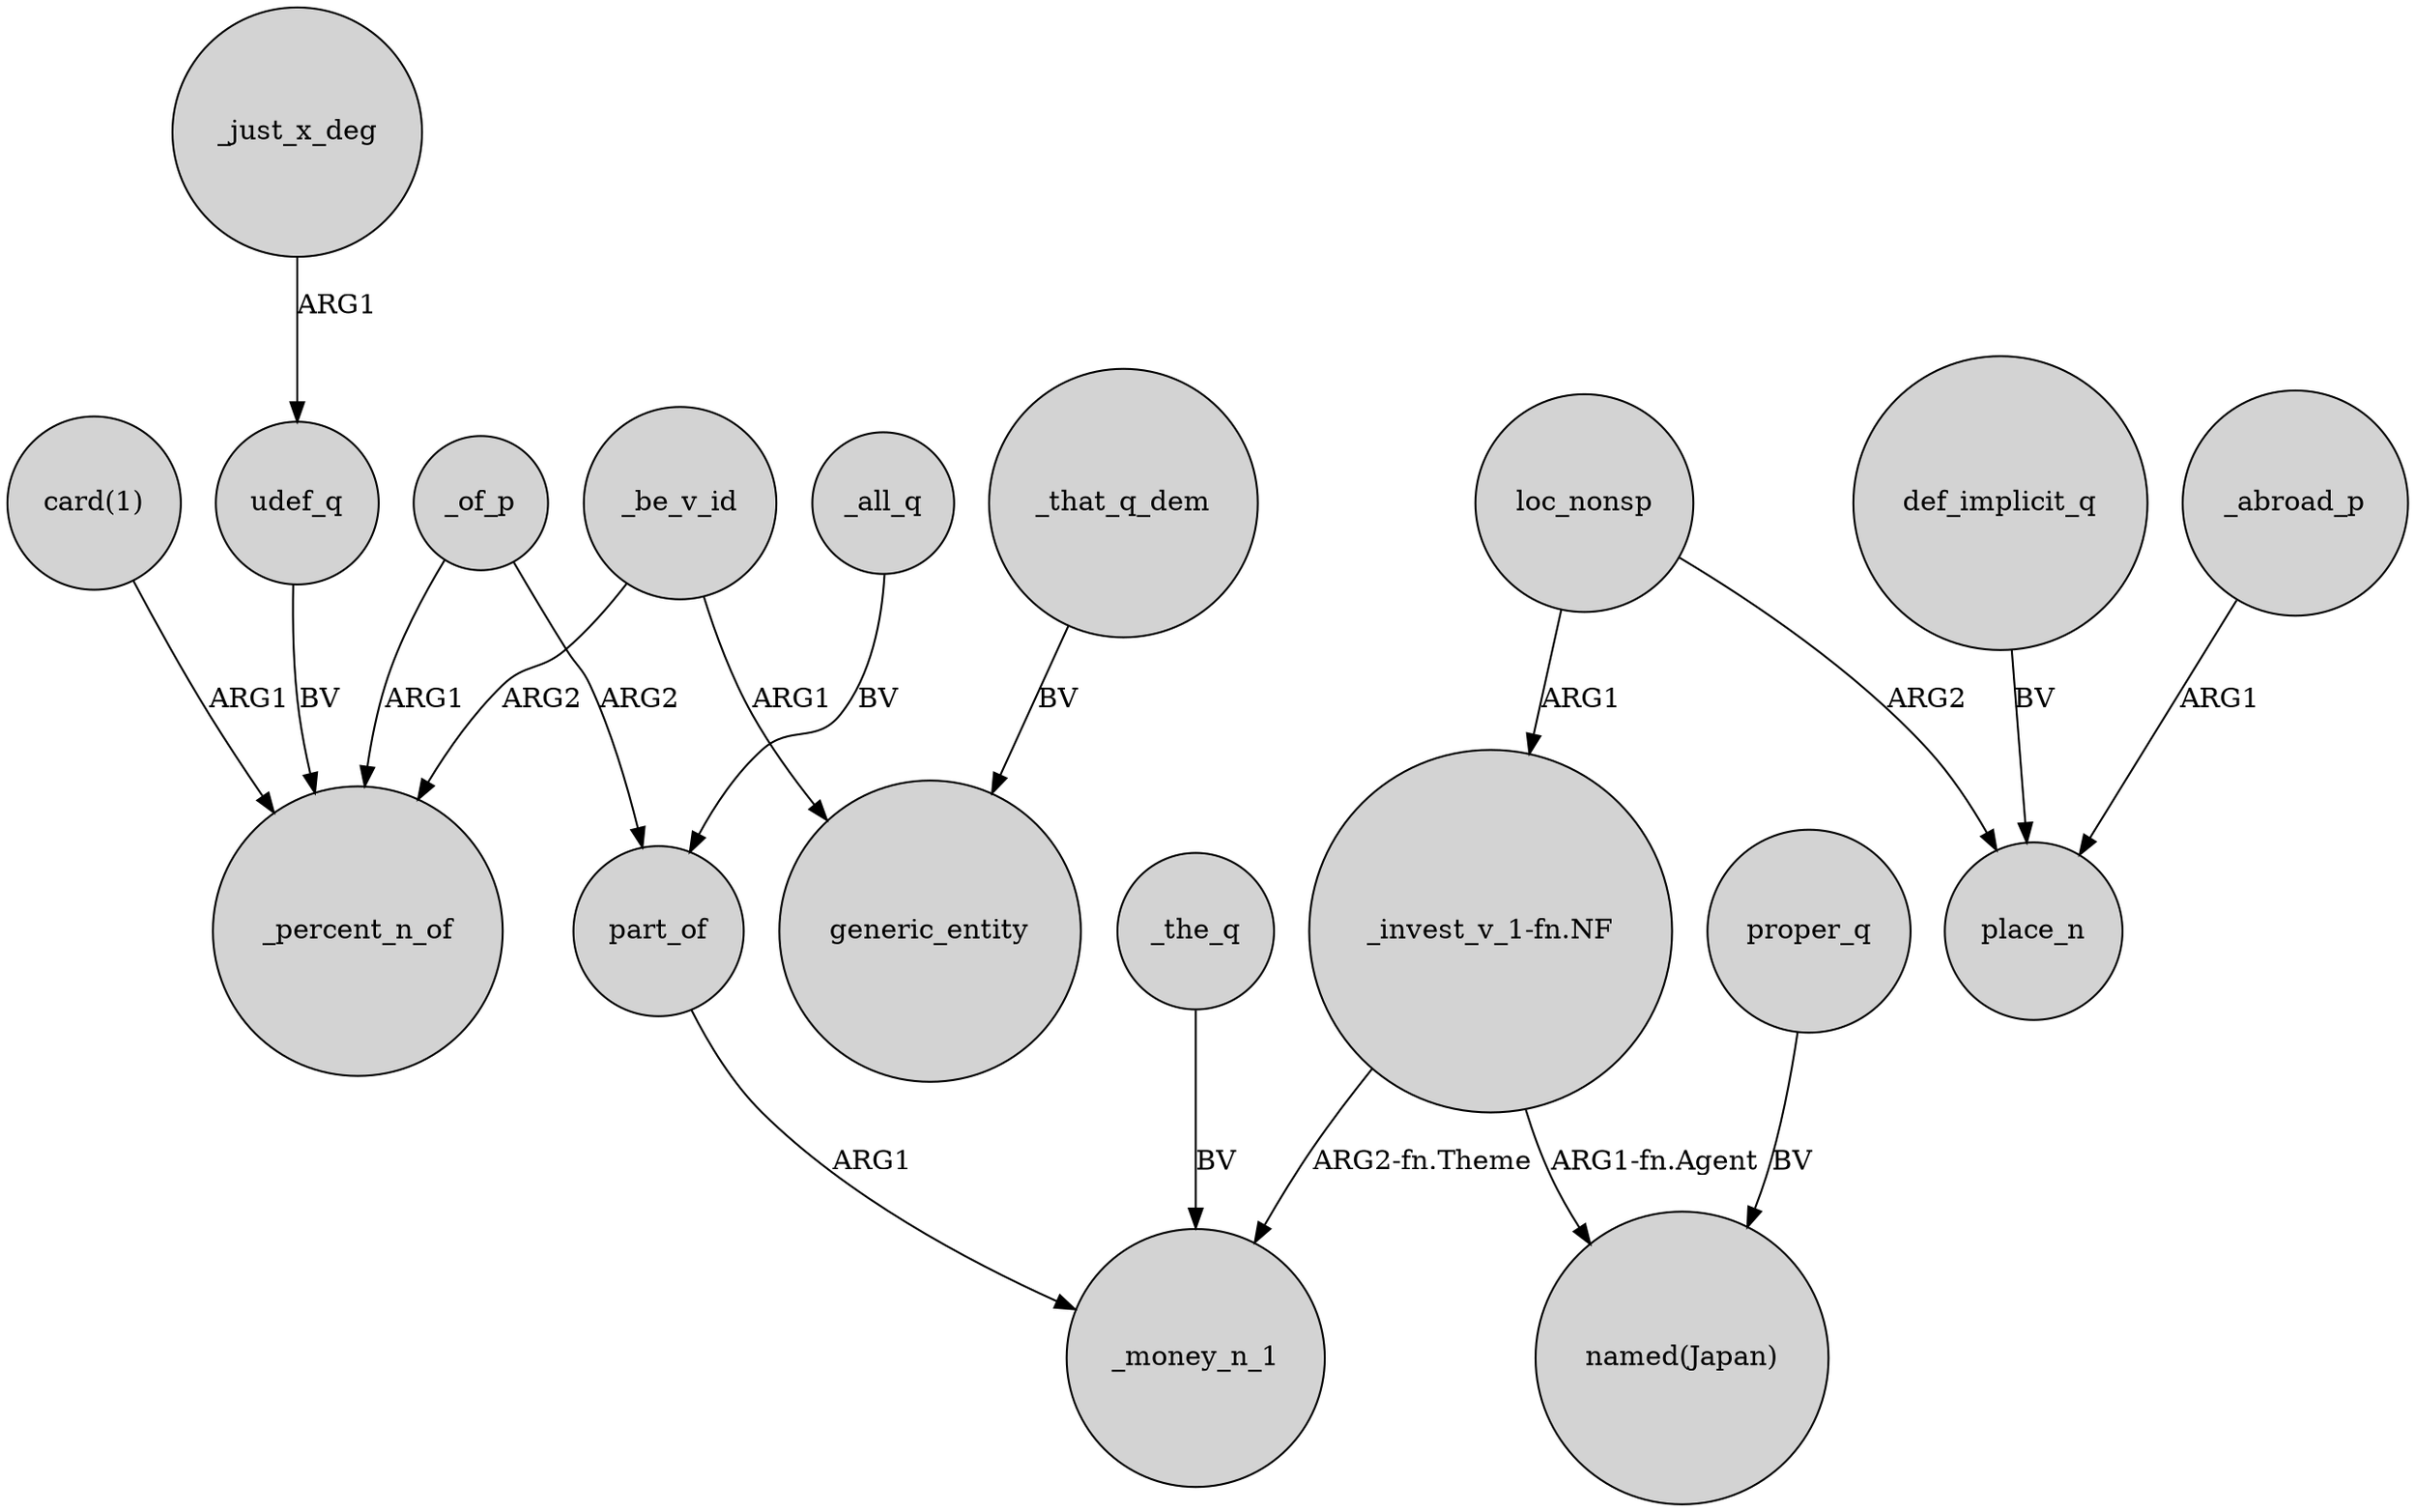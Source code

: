 digraph {
	node [shape=circle style=filled]
	"card(1)" -> _percent_n_of [label=ARG1]
	loc_nonsp -> place_n [label=ARG2]
	_be_v_id -> _percent_n_of [label=ARG2]
	_just_x_deg -> udef_q [label=ARG1]
	"_invest_v_1-fn.NF" -> "named(Japan)" [label="ARG1-fn.Agent"]
	def_implicit_q -> place_n [label=BV]
	_be_v_id -> generic_entity [label=ARG1]
	udef_q -> _percent_n_of [label=BV]
	_all_q -> part_of [label=BV]
	_the_q -> _money_n_1 [label=BV]
	"_invest_v_1-fn.NF" -> _money_n_1 [label="ARG2-fn.Theme"]
	loc_nonsp -> "_invest_v_1-fn.NF" [label=ARG1]
	_that_q_dem -> generic_entity [label=BV]
	proper_q -> "named(Japan)" [label=BV]
	_abroad_p -> place_n [label=ARG1]
	_of_p -> part_of [label=ARG2]
	_of_p -> _percent_n_of [label=ARG1]
	part_of -> _money_n_1 [label=ARG1]
}

